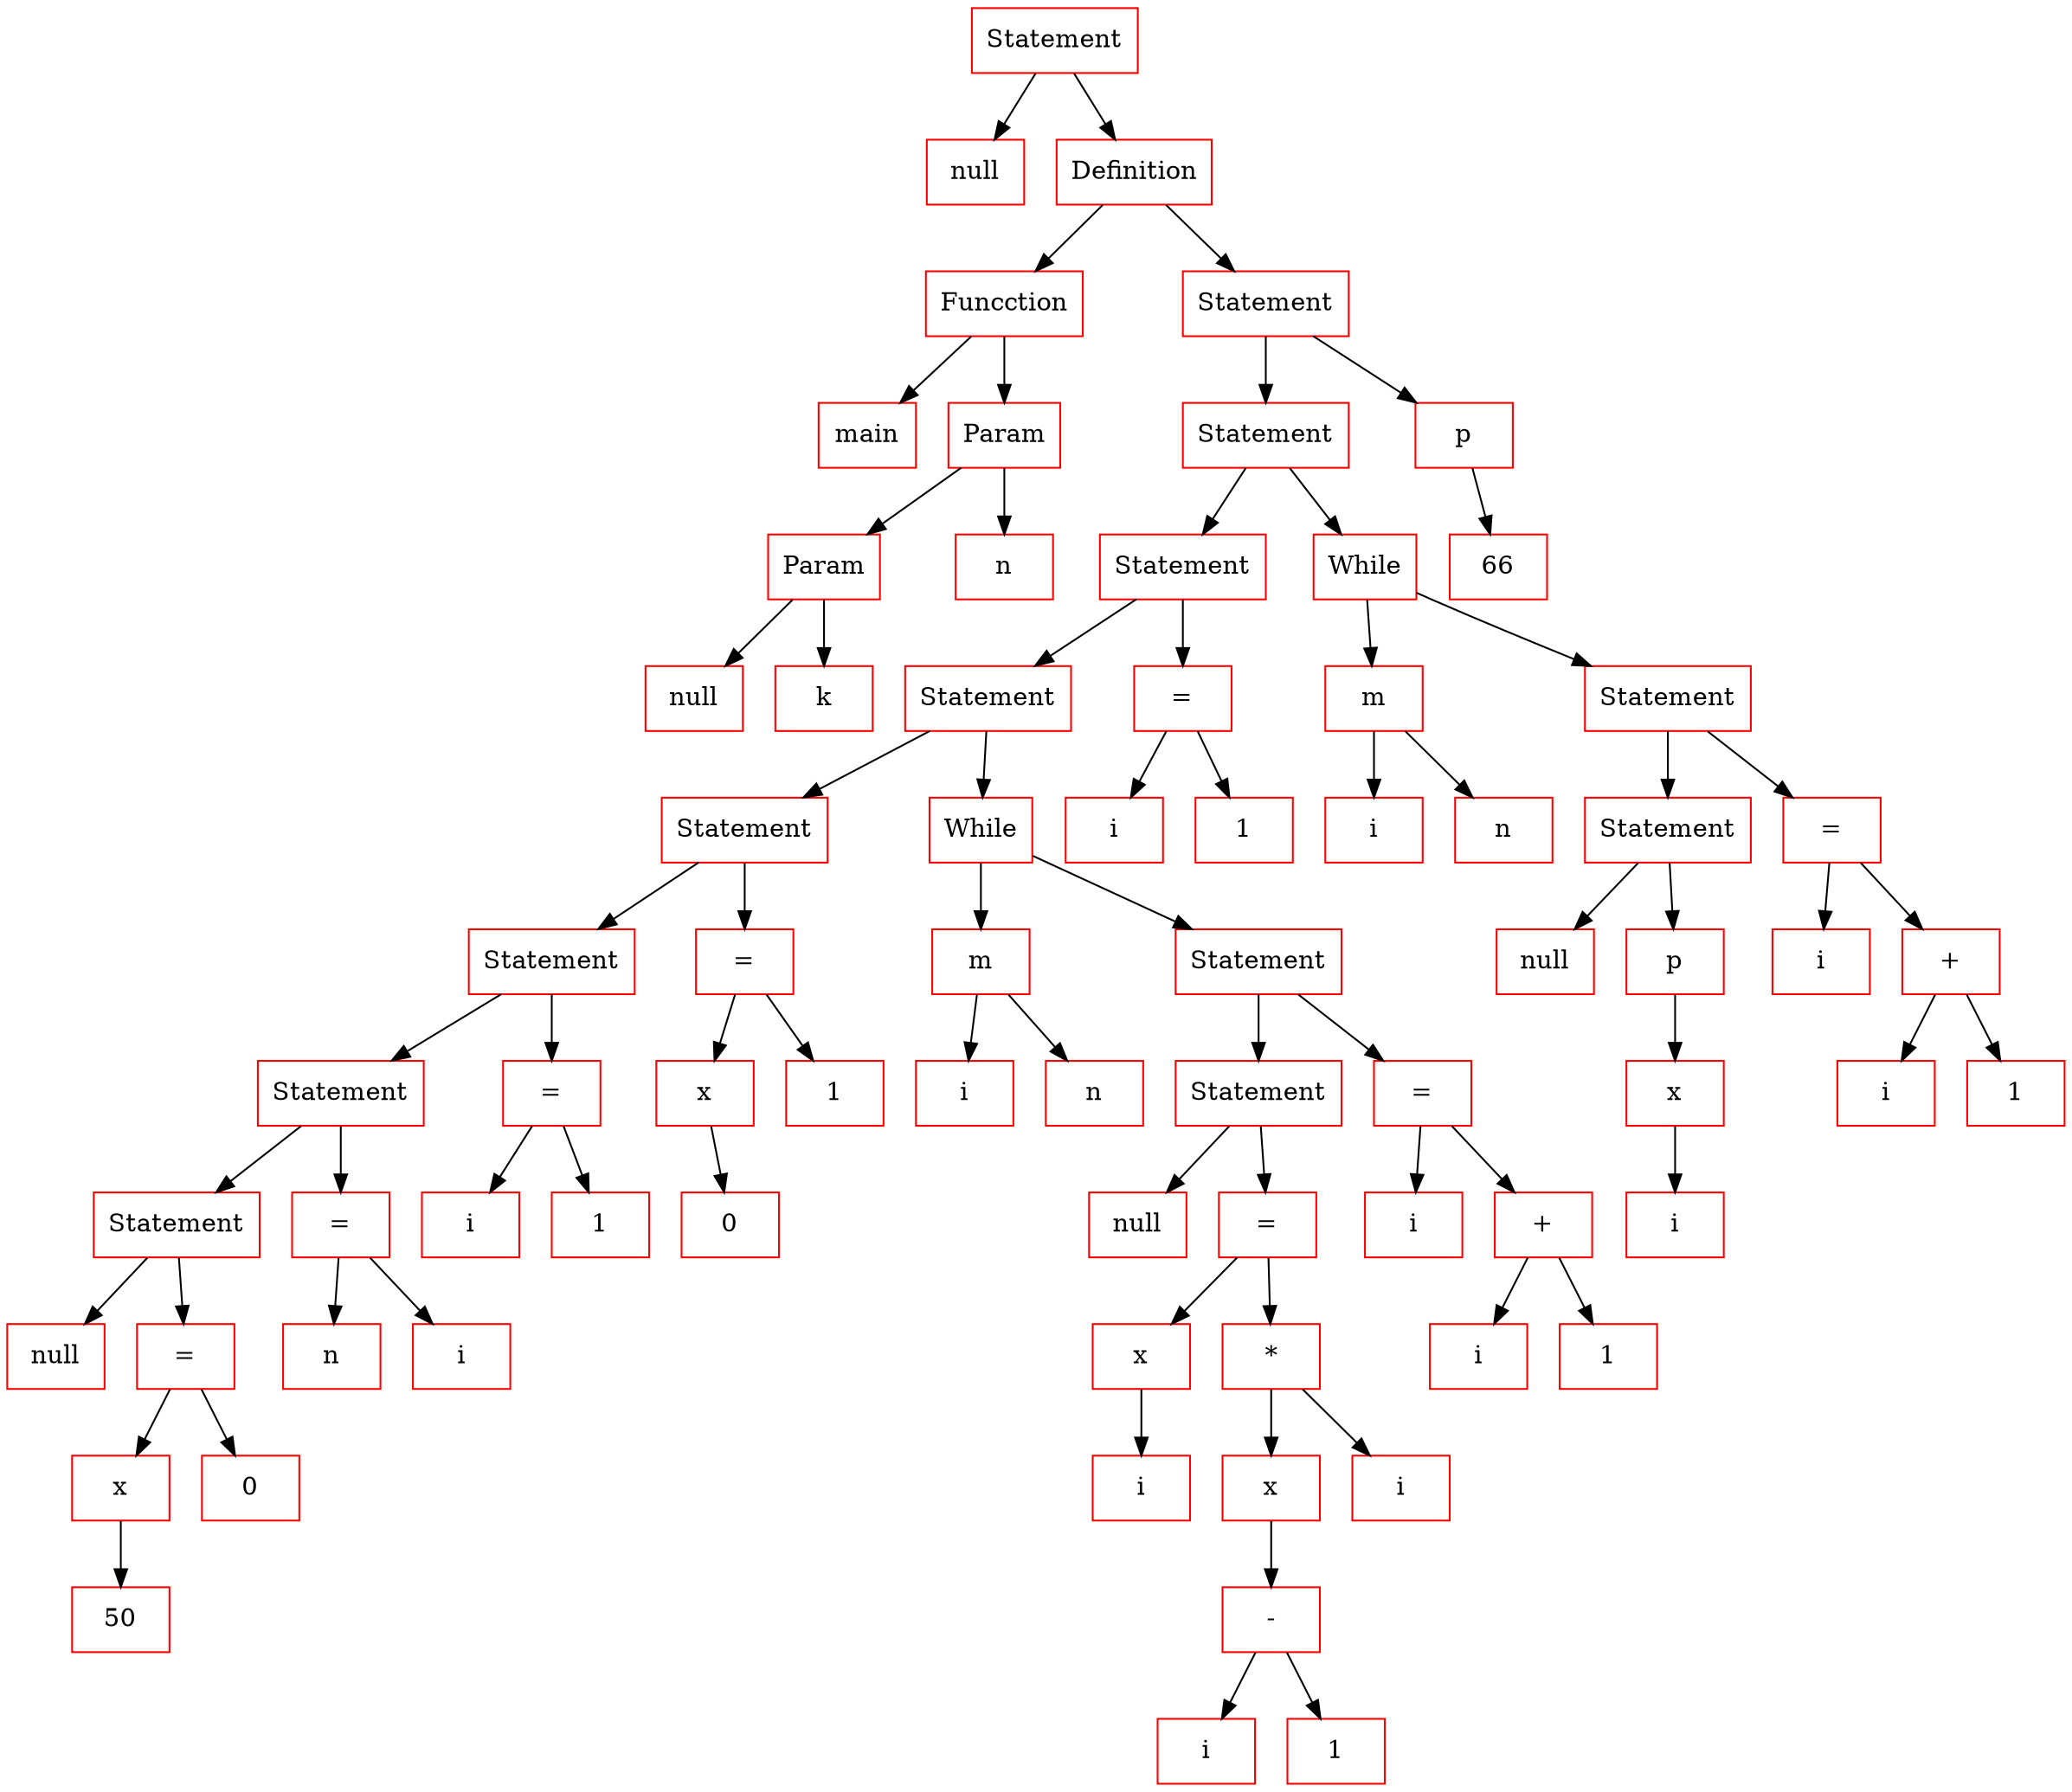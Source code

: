 # This is automatically generated dump of language tree
digraph Tree{

	rankdir=UD;

	node[color="red",fontsize=14];

	733418608[shape=record, label="Statement"];
	733418544[shape=record, label="null"];
	733418672[shape=record, label="Definition"];
	733445856[shape=record, label="Funcction"];
	733445920[shape=record, label="main"];
	733419952[shape=record, label="Param"];
	733419824[shape=record, label="Param"];
	733445984[shape=record, label="null"];
	733419888[shape=record, label="k"];
	733420016[shape=record, label="n"];
	732135424[shape=record, label="Statement"];
	732134080[shape=record, label="Statement"];
	732137536[shape=record, label="Statement"];
	733439856[shape=record, label="Statement"];
	733440496[shape=record, label="Statement"];
	733441264[shape=record, label="Statement"];
	733440048[shape=record, label="Statement"];
	733420144[shape=record, label="Statement"];
	733420080[shape=record, label="null"];
	733420208[shape=record, label="="];
	733420272[shape=record, label="x"];
	733420336[shape=record, label="50"];
	733420400[shape=record, label="0"];
	733440112[shape=record, label="="];
	733440816[shape=record, label="n"];
	733440240[shape=record, label="i"];
	733439536[shape=record, label="="];
	733440304[shape=record, label="i"];
	733441328[shape=record, label="1"];
	733440880[shape=record, label="="];
	733441136[shape=record, label="x"];
	733441008[shape=record, label="0"];
	733440944[shape=record, label="1"];
	733439920[shape=record, label="While"];
	733440368[shape=record, label="m"];
	733439984[shape=record, label="i"];
	733439600[shape=record, label="n"];
	733439728[shape=record, label="Statement"];
	733440176[shape=record, label="Statement"];
	733440560[shape=record, label="null"];
	733440432[shape=record, label="="];
	733440624[shape=record, label="x"];
	733439664[shape=record, label="i"];
	733441200[shape=record, label="*"];
	733440688[shape=record, label="x"];
	733441072[shape=record, label="-"];
	733440752[shape=record, label="i"];
	733439792[shape=record, label="1"];
	733441392[shape=record, label="i"];
	732134208[shape=record, label="="];
	732134528[shape=record, label="i"];
	732136192[shape=record, label="+"];
	732136960[shape=record, label="i"];
	732135360[shape=record, label="1"];
	732136064[shape=record, label="="];
	732135104[shape=record, label="i"];
	732135488[shape=record, label="1"];
	732136512[shape=record, label="While"];
	732134336[shape=record, label="m"];
	732136704[shape=record, label="i"];
	732137600[shape=record, label="n"];
	732137728[shape=record, label="Statement"];
	732136128[shape=record, label="Statement"];
	732135168[shape=record, label="null"];
	732134400[shape=record, label="p"];
	732136000[shape=record, label="x"];
	732135232[shape=record, label="i"];
	732136640[shape=record, label="="];
	732137216[shape=record, label="i"];
	732135936[shape=record, label="+"];
	732137664[shape=record, label="i"];
	732135296[shape=record, label="1"];
	732135680[shape=record, label="p"];
	732135808[shape=record, label="66"];

	733418608 -> 733418544[fontsize=12]
	733418608 -> 733418672[fontsize=12]
	733418672 -> 733445856[fontsize=12]
	733418672 -> 732135424[fontsize=12]
	733445856 -> 733445920[fontsize=12]
	733445856 -> 733419952[fontsize=12]
	733419952 -> 733419824[fontsize=12]
	733419952 -> 733420016[fontsize=12]
	733419824 -> 733445984[fontsize=12]
	733419824 -> 733419888[fontsize=12]
	732135424 -> 732134080[fontsize=12]
	732135424 -> 732135680[fontsize=12]
	732134080 -> 732137536[fontsize=12]
	732134080 -> 732136512[fontsize=12]
	732137536 -> 733439856[fontsize=12]
	732137536 -> 732136064[fontsize=12]
	733439856 -> 733440496[fontsize=12]
	733439856 -> 733439920[fontsize=12]
	733440496 -> 733441264[fontsize=12]
	733440496 -> 733440880[fontsize=12]
	733441264 -> 733440048[fontsize=12]
	733441264 -> 733439536[fontsize=12]
	733440048 -> 733420144[fontsize=12]
	733440048 -> 733440112[fontsize=12]
	733420144 -> 733420080[fontsize=12]
	733420144 -> 733420208[fontsize=12]
	733420208 -> 733420272[fontsize=12]
	733420208 -> 733420400[fontsize=12]
	733420272 -> 733420336[fontsize=12]
	733440112 -> 733440816[fontsize=12]
	733440112 -> 733440240[fontsize=12]
	733439536 -> 733440304[fontsize=12]
	733439536 -> 733441328[fontsize=12]
	733440880 -> 733441136[fontsize=12]
	733440880 -> 733440944[fontsize=12]
	733441136 -> 733441008[fontsize=12]
	733439920 -> 733440368[fontsize=12]
	733439920 -> 733439728[fontsize=12]
	733440368 -> 733439984[fontsize=12]
	733440368 -> 733439600[fontsize=12]
	733439728 -> 733440176[fontsize=12]
	733439728 -> 732134208[fontsize=12]
	733440176 -> 733440560[fontsize=12]
	733440176 -> 733440432[fontsize=12]
	733440432 -> 733440624[fontsize=12]
	733440432 -> 733441200[fontsize=12]
	733440624 -> 733439664[fontsize=12]
	733441200 -> 733440688[fontsize=12]
	733441200 -> 733441392[fontsize=12]
	733440688 -> 733441072[fontsize=12]
	733441072 -> 733440752[fontsize=12]
	733441072 -> 733439792[fontsize=12]
	732134208 -> 732134528[fontsize=12]
	732134208 -> 732136192[fontsize=12]
	732136192 -> 732136960[fontsize=12]
	732136192 -> 732135360[fontsize=12]
	732136064 -> 732135104[fontsize=12]
	732136064 -> 732135488[fontsize=12]
	732136512 -> 732134336[fontsize=12]
	732136512 -> 732137728[fontsize=12]
	732134336 -> 732136704[fontsize=12]
	732134336 -> 732137600[fontsize=12]
	732137728 -> 732136128[fontsize=12]
	732137728 -> 732136640[fontsize=12]
	732136128 -> 732135168[fontsize=12]
	732136128 -> 732134400[fontsize=12]
	732134400 -> 732136000[fontsize=12]
	732136000 -> 732135232[fontsize=12]
	732136640 -> 732137216[fontsize=12]
	732136640 -> 732135936[fontsize=12]
	732135936 -> 732137664[fontsize=12]
	732135936 -> 732135296[fontsize=12]
	732135680 -> 732135808[fontsize=12]

}